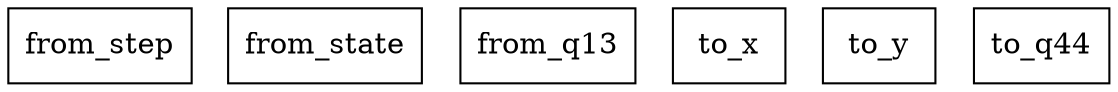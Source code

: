 digraph {
    graph [rankdir=TB
          ,bgcolor=transparent];
    node [shape=box
         ,fillcolor=white
         ,style=filled];
    0 [label=<from_step>];
    1 [label=<from_state>];
    2 [label=<from_q13>];
    3 [label=<to_x>];
    4 [label=<to_y>];
    5 [label=<to_q44>];
}
